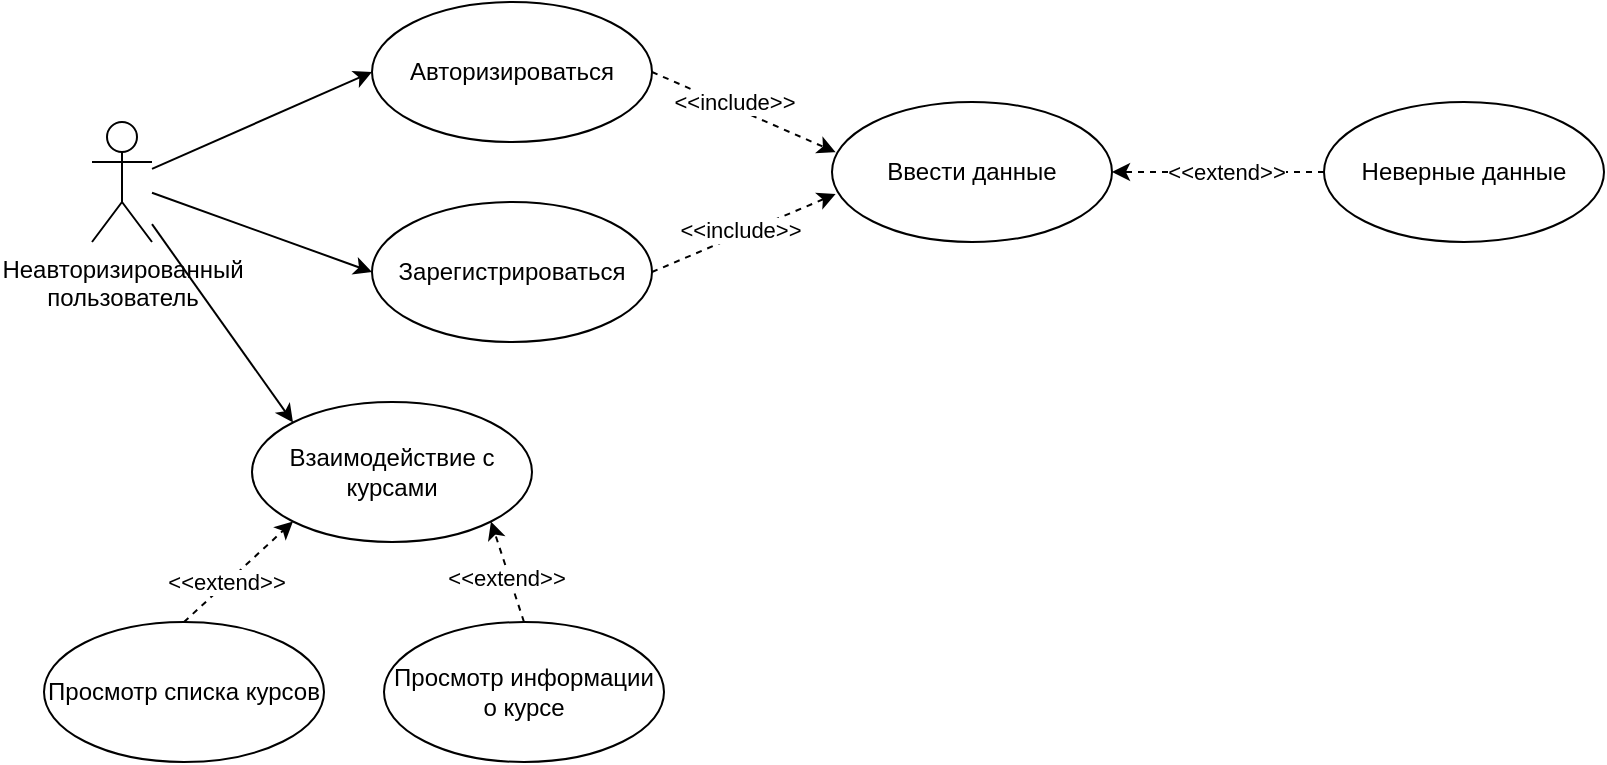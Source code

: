 <mxfile version="24.0.2" type="device">
  <diagram name="Страница — 1" id="AYQqrGZV5MYxkGHrkEwz">
    <mxGraphModel dx="1205" dy="721" grid="1" gridSize="10" guides="1" tooltips="1" connect="1" arrows="1" fold="1" page="1" pageScale="1" pageWidth="827" pageHeight="1169" math="0" shadow="0">
      <root>
        <mxCell id="0" />
        <mxCell id="1" parent="0" />
        <mxCell id="5VpTLWuGb7ubiWnxd4XH-16" style="rounded=0;orthogonalLoop=1;jettySize=auto;html=1;entryX=0;entryY=0.5;entryDx=0;entryDy=0;" edge="1" parent="1" source="5VpTLWuGb7ubiWnxd4XH-4" target="5VpTLWuGb7ubiWnxd4XH-5">
          <mxGeometry relative="1" as="geometry" />
        </mxCell>
        <mxCell id="5VpTLWuGb7ubiWnxd4XH-17" style="rounded=0;orthogonalLoop=1;jettySize=auto;html=1;entryX=0;entryY=0.5;entryDx=0;entryDy=0;" edge="1" parent="1" source="5VpTLWuGb7ubiWnxd4XH-4" target="5VpTLWuGb7ubiWnxd4XH-6">
          <mxGeometry relative="1" as="geometry" />
        </mxCell>
        <mxCell id="5VpTLWuGb7ubiWnxd4XH-19" style="rounded=0;orthogonalLoop=1;jettySize=auto;html=1;entryX=0;entryY=0;entryDx=0;entryDy=0;" edge="1" parent="1" source="5VpTLWuGb7ubiWnxd4XH-4" target="5VpTLWuGb7ubiWnxd4XH-18">
          <mxGeometry relative="1" as="geometry" />
        </mxCell>
        <mxCell id="5VpTLWuGb7ubiWnxd4XH-4" value="Неавторизированный&lt;div&gt;пользователь&lt;/div&gt;" style="shape=umlActor;verticalLabelPosition=bottom;verticalAlign=top;html=1;" vertex="1" parent="1">
          <mxGeometry x="64" y="90" width="30" height="60" as="geometry" />
        </mxCell>
        <mxCell id="5VpTLWuGb7ubiWnxd4XH-9" style="rounded=0;orthogonalLoop=1;jettySize=auto;html=1;exitX=1;exitY=0.5;exitDx=0;exitDy=0;entryX=0.013;entryY=0.358;entryDx=0;entryDy=0;dashed=1;entryPerimeter=0;" edge="1" parent="1" source="5VpTLWuGb7ubiWnxd4XH-5" target="5VpTLWuGb7ubiWnxd4XH-10">
          <mxGeometry relative="1" as="geometry">
            <mxPoint x="444" y="65" as="targetPoint" />
          </mxGeometry>
        </mxCell>
        <mxCell id="5VpTLWuGb7ubiWnxd4XH-30" value="&amp;lt;&amp;lt;include&amp;gt;&amp;gt;" style="edgeLabel;html=1;align=center;verticalAlign=middle;resizable=0;points=[];" vertex="1" connectable="0" parent="5VpTLWuGb7ubiWnxd4XH-9">
          <mxGeometry x="-0.146" y="3" relative="1" as="geometry">
            <mxPoint as="offset" />
          </mxGeometry>
        </mxCell>
        <mxCell id="5VpTLWuGb7ubiWnxd4XH-5" value="Авторизироваться" style="ellipse;whiteSpace=wrap;html=1;" vertex="1" parent="1">
          <mxGeometry x="204" y="30" width="140" height="70" as="geometry" />
        </mxCell>
        <mxCell id="5VpTLWuGb7ubiWnxd4XH-11" style="rounded=0;orthogonalLoop=1;jettySize=auto;html=1;exitX=1;exitY=0.5;exitDx=0;exitDy=0;entryX=0.013;entryY=0.657;entryDx=0;entryDy=0;dashed=1;entryPerimeter=0;" edge="1" parent="1" source="5VpTLWuGb7ubiWnxd4XH-6" target="5VpTLWuGb7ubiWnxd4XH-10">
          <mxGeometry relative="1" as="geometry" />
        </mxCell>
        <mxCell id="5VpTLWuGb7ubiWnxd4XH-33" value="&amp;lt;&amp;lt;include&amp;gt;&amp;gt;" style="edgeLabel;html=1;align=center;verticalAlign=middle;resizable=0;points=[];" vertex="1" connectable="0" parent="5VpTLWuGb7ubiWnxd4XH-11">
          <mxGeometry x="-0.024" y="2" relative="1" as="geometry">
            <mxPoint as="offset" />
          </mxGeometry>
        </mxCell>
        <mxCell id="5VpTLWuGb7ubiWnxd4XH-6" value="Зарегистрироваться" style="ellipse;whiteSpace=wrap;html=1;" vertex="1" parent="1">
          <mxGeometry x="204" y="130" width="140" height="70" as="geometry" />
        </mxCell>
        <mxCell id="5VpTLWuGb7ubiWnxd4XH-10" value="Ввести данные" style="ellipse;whiteSpace=wrap;html=1;" vertex="1" parent="1">
          <mxGeometry x="434" y="80" width="140" height="70" as="geometry" />
        </mxCell>
        <mxCell id="5VpTLWuGb7ubiWnxd4XH-15" style="rounded=0;orthogonalLoop=1;jettySize=auto;html=1;exitX=0;exitY=0.5;exitDx=0;exitDy=0;entryX=1;entryY=0.5;entryDx=0;entryDy=0;dashed=1;" edge="1" parent="1" source="5VpTLWuGb7ubiWnxd4XH-14" target="5VpTLWuGb7ubiWnxd4XH-10">
          <mxGeometry relative="1" as="geometry" />
        </mxCell>
        <mxCell id="5VpTLWuGb7ubiWnxd4XH-28" value="&amp;lt;&amp;lt;extend&amp;gt;&amp;gt;" style="edgeLabel;html=1;align=center;verticalAlign=middle;resizable=0;points=[];" vertex="1" connectable="0" parent="5VpTLWuGb7ubiWnxd4XH-15">
          <mxGeometry x="0.058" y="2" relative="1" as="geometry">
            <mxPoint x="7" y="-2" as="offset" />
          </mxGeometry>
        </mxCell>
        <mxCell id="5VpTLWuGb7ubiWnxd4XH-14" value="Неверные данные" style="ellipse;whiteSpace=wrap;html=1;" vertex="1" parent="1">
          <mxGeometry x="680" y="80" width="140" height="70" as="geometry" />
        </mxCell>
        <mxCell id="5VpTLWuGb7ubiWnxd4XH-18" value="Взаимодействие с курсами" style="ellipse;whiteSpace=wrap;html=1;" vertex="1" parent="1">
          <mxGeometry x="144" y="230" width="140" height="70" as="geometry" />
        </mxCell>
        <mxCell id="5VpTLWuGb7ubiWnxd4XH-21" style="rounded=0;orthogonalLoop=1;jettySize=auto;html=1;exitX=0.5;exitY=0;exitDx=0;exitDy=0;entryX=0;entryY=1;entryDx=0;entryDy=0;dashed=1;" edge="1" parent="1" source="5VpTLWuGb7ubiWnxd4XH-20" target="5VpTLWuGb7ubiWnxd4XH-18">
          <mxGeometry relative="1" as="geometry" />
        </mxCell>
        <mxCell id="5VpTLWuGb7ubiWnxd4XH-32" value="&amp;lt;&amp;lt;extend&amp;gt;&amp;gt;" style="edgeLabel;html=1;align=center;verticalAlign=middle;resizable=0;points=[];" vertex="1" connectable="0" parent="5VpTLWuGb7ubiWnxd4XH-21">
          <mxGeometry x="-0.206" y="1" relative="1" as="geometry">
            <mxPoint as="offset" />
          </mxGeometry>
        </mxCell>
        <mxCell id="5VpTLWuGb7ubiWnxd4XH-20" value="Просмотр списка курсов" style="ellipse;whiteSpace=wrap;html=1;" vertex="1" parent="1">
          <mxGeometry x="40" y="340" width="140" height="70" as="geometry" />
        </mxCell>
        <mxCell id="5VpTLWuGb7ubiWnxd4XH-23" style="rounded=0;orthogonalLoop=1;jettySize=auto;html=1;exitX=0.5;exitY=0;exitDx=0;exitDy=0;entryX=1;entryY=1;entryDx=0;entryDy=0;dashed=1;" edge="1" parent="1" source="5VpTLWuGb7ubiWnxd4XH-22" target="5VpTLWuGb7ubiWnxd4XH-18">
          <mxGeometry relative="1" as="geometry" />
        </mxCell>
        <mxCell id="5VpTLWuGb7ubiWnxd4XH-31" value="&amp;lt;&amp;lt;extend&amp;gt;&amp;gt;" style="edgeLabel;html=1;align=center;verticalAlign=middle;resizable=0;points=[];" vertex="1" connectable="0" parent="5VpTLWuGb7ubiWnxd4XH-23">
          <mxGeometry x="-0.073" y="2" relative="1" as="geometry">
            <mxPoint as="offset" />
          </mxGeometry>
        </mxCell>
        <mxCell id="5VpTLWuGb7ubiWnxd4XH-22" value="Просмотр информации о курсе" style="ellipse;whiteSpace=wrap;html=1;" vertex="1" parent="1">
          <mxGeometry x="210" y="340" width="140" height="70" as="geometry" />
        </mxCell>
      </root>
    </mxGraphModel>
  </diagram>
</mxfile>
